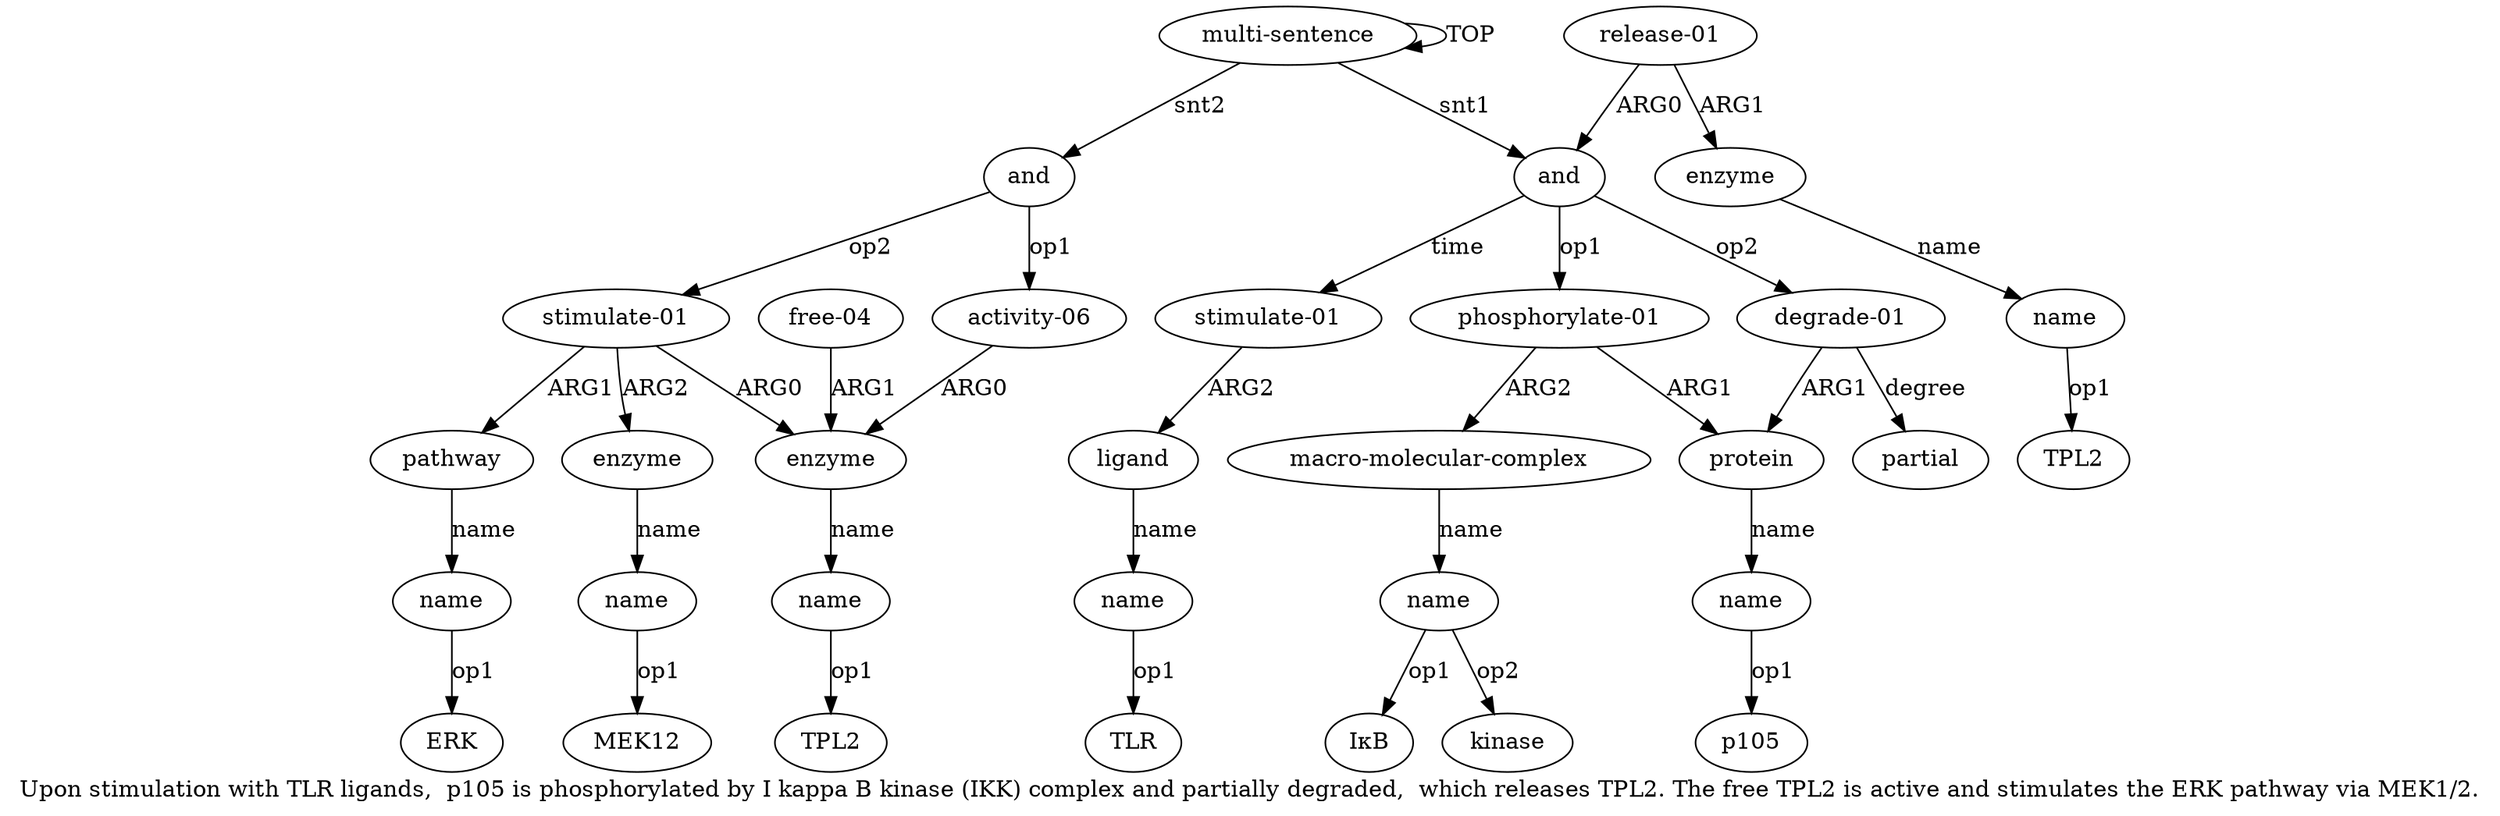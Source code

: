 digraph  {
	graph [label="Upon stimulation with TLR ligands,  p105 is phosphorylated by I kappa B kinase (IKK) complex and partially degraded,  which releases \
TPL2. The free TPL2 is active and stimulates the ERK pathway via MEK1/2."];
	node [label="\N"];
	a20	 [color=black,
		gold_ind=20,
		gold_label="stimulate-01",
		label="stimulate-01",
		test_ind=20,
		test_label="stimulate-01"];
	a21	 [color=black,
		gold_ind=21,
		gold_label=pathway,
		label=pathway,
		test_ind=21,
		test_label=pathway];
	a20 -> a21 [key=0,
	color=black,
	gold_label=ARG1,
	label=ARG1,
	test_label=ARG1];
a23 [color=black,
	gold_ind=23,
	gold_label=enzyme,
	label=enzyme,
	test_ind=23,
	test_label=enzyme];
a20 -> a23 [key=0,
color=black,
gold_label=ARG2,
label=ARG2,
test_label=ARG2];
a17 [color=black,
gold_ind=17,
gold_label=enzyme,
label=enzyme,
test_ind=17,
test_label=enzyme];
a20 -> a17 [key=0,
color=black,
gold_label=ARG0,
label=ARG0,
test_label=ARG0];
a22 [color=black,
gold_ind=22,
gold_label=name,
label=name,
test_ind=22,
test_label=name];
a21 -> a22 [key=0,
color=black,
gold_label=name,
label=name,
test_label=name];
"a22 ERK" [color=black,
gold_ind=-1,
gold_label=ERK,
label=ERK,
test_ind=-1,
test_label=ERK];
a22 -> "a22 ERK" [key=0,
color=black,
gold_label=op1,
label=op1,
test_label=op1];
a24 [color=black,
gold_ind=24,
gold_label=name,
label=name,
test_ind=24,
test_label=name];
a23 -> a24 [key=0,
color=black,
gold_label=name,
label=name,
test_label=name];
"a24 MEK12" [color=black,
gold_ind=-1,
gold_label=MEK12,
label=MEK12,
test_ind=-1,
test_label=MEK12];
a24 -> "a24 MEK12" [key=0,
color=black,
gold_label=op1,
label=op1,
test_label=op1];
"a6 IκB" [color=black,
gold_ind=-1,
gold_label=IκB,
label=IκB,
test_ind=-1,
test_label=IκB];
"a11 TPL2" [color=black,
gold_ind=-1,
gold_label=TPL2,
label=TPL2,
test_ind=-1,
test_label=TPL2];
"a6 kinase" [color=black,
gold_ind=-1,
gold_label=kinase,
label=kinase,
test_ind=-1,
test_label=kinase];
"a4 p105" [color=black,
gold_ind=-1,
gold_label=p105,
label=p105,
test_ind=-1,
test_label=p105];
"a14 TLR" [color=black,
gold_ind=-1,
gold_label=TLR,
label=TLR,
test_ind=-1,
test_label=TLR];
a15 [color=black,
gold_ind=15,
gold_label=and,
label=and,
test_ind=15,
test_label=and];
a15 -> a20 [key=0,
color=black,
gold_label=op2,
label=op2,
test_label=op2];
a16 [color=black,
gold_ind=16,
gold_label="activity-06",
label="activity-06",
test_ind=16,
test_label="activity-06"];
a15 -> a16 [key=0,
color=black,
gold_label=op1,
label=op1,
test_label=op1];
a14 [color=black,
gold_ind=14,
gold_label=name,
label=name,
test_ind=14,
test_label=name];
a14 -> "a14 TLR" [key=0,
color=black,
gold_label=op1,
label=op1,
test_label=op1];
a18 [color=black,
gold_ind=18,
gold_label=name,
label=name,
test_ind=18,
test_label=name];
a17 -> a18 [key=0,
color=black,
gold_label=name,
label=name,
test_label=name];
a16 -> a17 [key=0,
color=black,
gold_label=ARG0,
label=ARG0,
test_label=ARG0];
a11 [color=black,
gold_ind=11,
gold_label=name,
label=name,
test_ind=11,
test_label=name];
a11 -> "a11 TPL2" [key=0,
color=black,
gold_label=op1,
label=op1,
test_label=op1];
a10 [color=black,
gold_ind=10,
gold_label=enzyme,
label=enzyme,
test_ind=10,
test_label=enzyme];
a10 -> a11 [key=0,
color=black,
gold_label=name,
label=name,
test_label=name];
a13 [color=black,
gold_ind=13,
gold_label=ligand,
label=ligand,
test_ind=13,
test_label=ligand];
a13 -> a14 [key=0,
color=black,
gold_label=name,
label=name,
test_label=name];
a12 [color=black,
gold_ind=12,
gold_label="stimulate-01",
label="stimulate-01",
test_ind=12,
test_label="stimulate-01"];
a12 -> a13 [key=0,
color=black,
gold_label=ARG2,
label=ARG2,
test_label=ARG2];
"a18 TPL2" [color=black,
gold_ind=-1,
gold_label=TPL2,
label=TPL2,
test_ind=-1,
test_label=TPL2];
a19 [color=black,
gold_ind=19,
gold_label="free-04",
label="free-04",
test_ind=19,
test_label="free-04"];
a19 -> a17 [key=0,
color=black,
gold_label=ARG1,
label=ARG1,
test_label=ARG1];
a18 -> "a18 TPL2" [key=0,
color=black,
gold_label=op1,
label=op1,
test_label=op1];
a1 [color=black,
gold_ind=1,
gold_label=and,
label=and,
test_ind=1,
test_label=and];
a1 -> a12 [key=0,
color=black,
gold_label=time,
label=time,
test_label=time];
a2 [color=black,
gold_ind=2,
gold_label="phosphorylate-01",
label="phosphorylate-01",
test_ind=2,
test_label="phosphorylate-01"];
a1 -> a2 [key=0,
color=black,
gold_label=op1,
label=op1,
test_label=op1];
a7 [color=black,
gold_ind=7,
gold_label="degrade-01",
label="degrade-01",
test_ind=7,
test_label="degrade-01"];
a1 -> a7 [key=0,
color=black,
gold_label=op2,
label=op2,
test_label=op2];
a0 [color=black,
gold_ind=0,
gold_label="multi-sentence",
label="multi-sentence",
test_ind=0,
test_label="multi-sentence"];
a0 -> a15 [key=0,
color=black,
gold_label=snt2,
label=snt2,
test_label=snt2];
a0 -> a1 [key=0,
color=black,
gold_label=snt1,
label=snt1,
test_label=snt1];
a0 -> a0 [key=0,
color=black,
gold_label=TOP,
label=TOP,
test_label=TOP];
a3 [color=black,
gold_ind=3,
gold_label=protein,
label=protein,
test_ind=3,
test_label=protein];
a4 [color=black,
gold_ind=4,
gold_label=name,
label=name,
test_ind=4,
test_label=name];
a3 -> a4 [key=0,
color=black,
gold_label=name,
label=name,
test_label=name];
a2 -> a3 [key=0,
color=black,
gold_label=ARG1,
label=ARG1,
test_label=ARG1];
a5 [color=black,
gold_ind=5,
gold_label="macro-molecular-complex",
label="macro-molecular-complex",
test_ind=5,
test_label="macro-molecular-complex"];
a2 -> a5 [key=0,
color=black,
gold_label=ARG2,
label=ARG2,
test_label=ARG2];
a6 [color=black,
gold_ind=6,
gold_label=name,
label=name,
test_ind=6,
test_label=name];
a5 -> a6 [key=0,
color=black,
gold_label=name,
label=name,
test_label=name];
a4 -> "a4 p105" [key=0,
color=black,
gold_label=op1,
label=op1,
test_label=op1];
a7 -> a3 [key=0,
color=black,
gold_label=ARG1,
label=ARG1,
test_label=ARG1];
a8 [color=black,
gold_ind=8,
gold_label=partial,
label=partial,
test_ind=8,
test_label=partial];
a7 -> a8 [key=0,
color=black,
gold_label=degree,
label=degree,
test_label=degree];
a6 -> "a6 IκB" [key=0,
color=black,
gold_label=op1,
label=op1,
test_label=op1];
a6 -> "a6 kinase" [key=0,
color=black,
gold_label=op2,
label=op2,
test_label=op2];
a9 [color=black,
gold_ind=9,
gold_label="release-01",
label="release-01",
test_ind=9,
test_label="release-01"];
a9 -> a10 [key=0,
color=black,
gold_label=ARG1,
label=ARG1,
test_label=ARG1];
a9 -> a1 [key=0,
color=black,
gold_label=ARG0,
label=ARG0,
test_label=ARG0];
}

